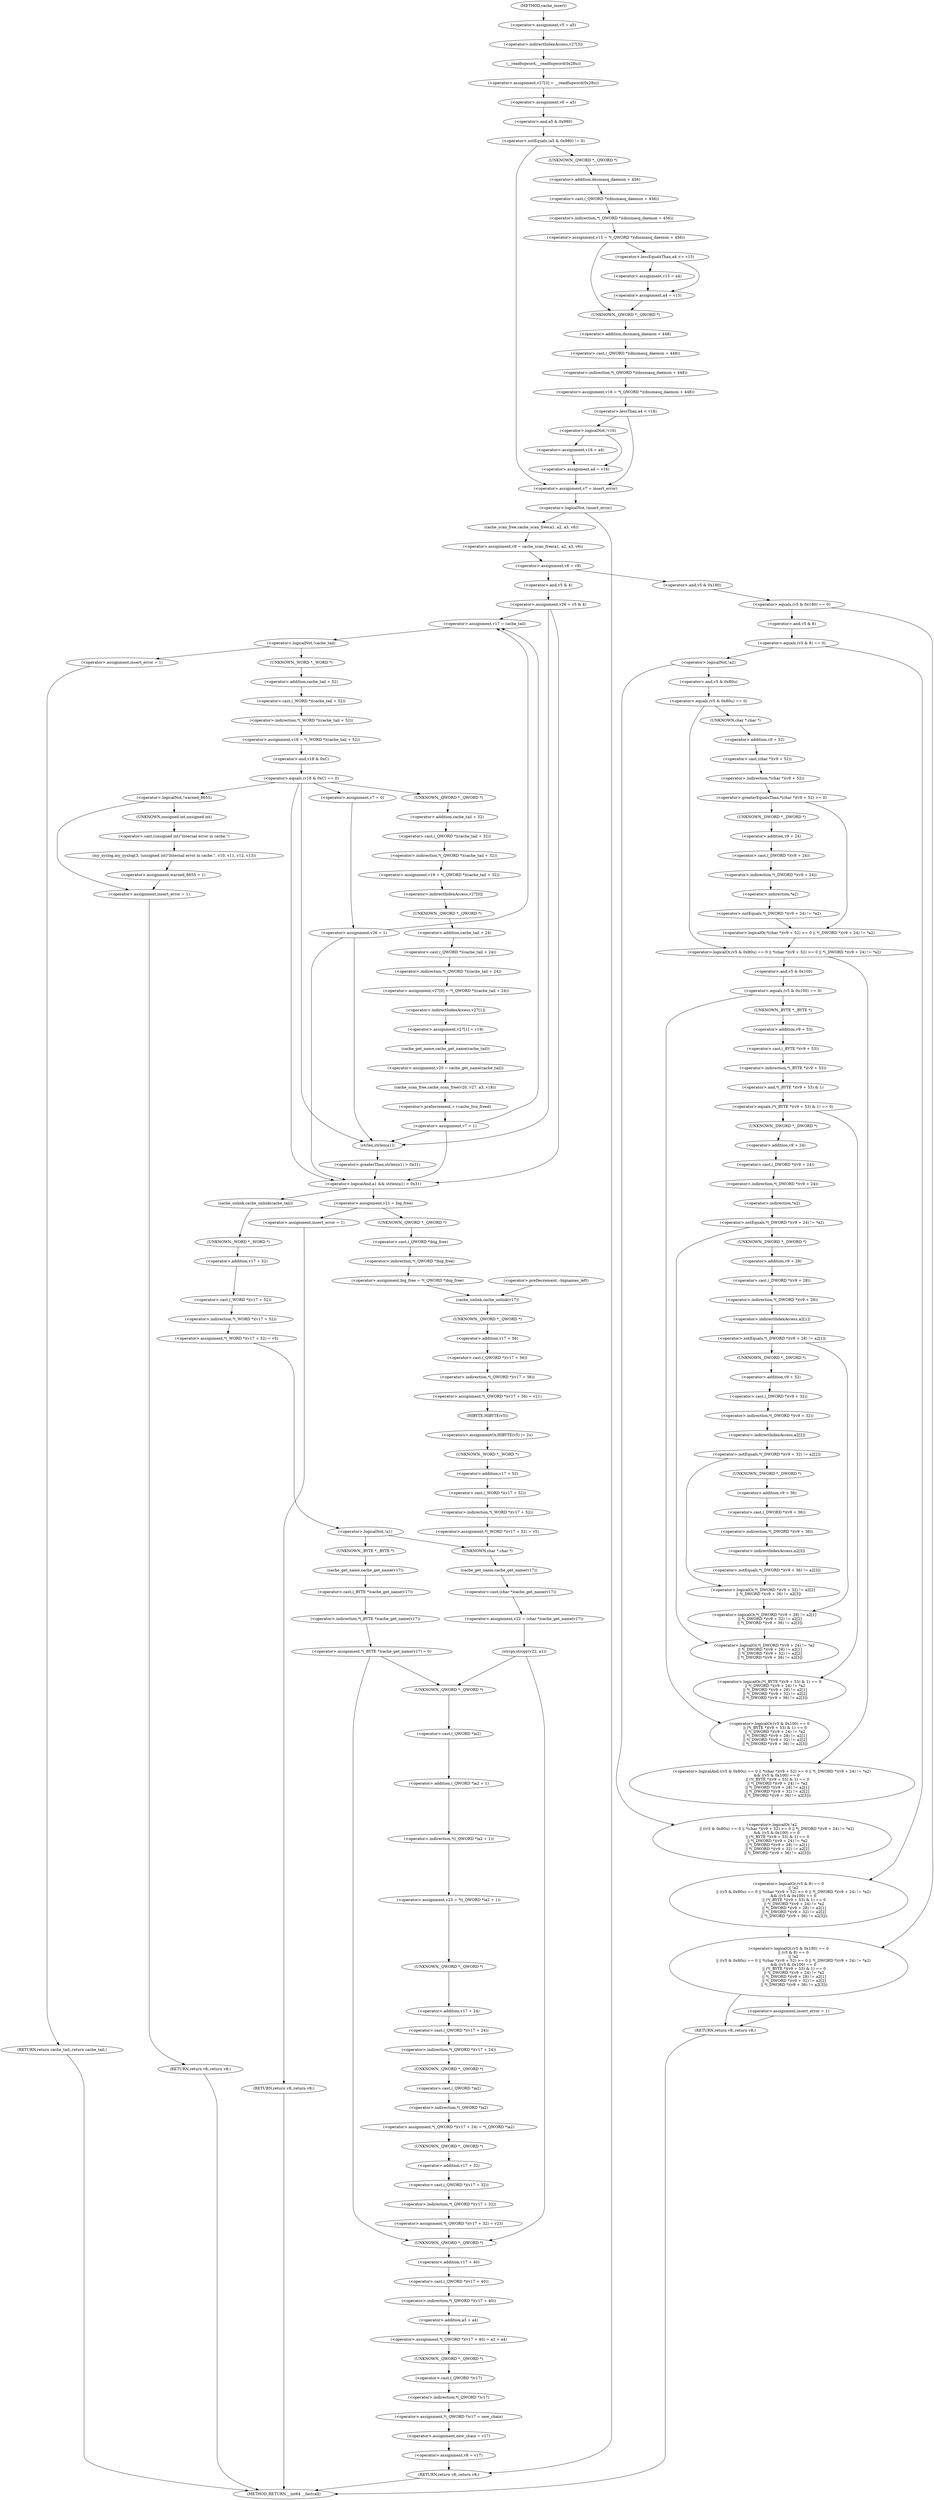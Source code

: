 digraph cache_insert {  
"1000148" [label = "(<operator>.assignment,v5 = a5)" ]
"1000151" [label = "(<operator>.assignment,v27[3] = __readfsqword(0x28u))" ]
"1000152" [label = "(<operator>.indirectIndexAccess,v27[3])" ]
"1000155" [label = "(__readfsqword,__readfsqword(0x28u))" ]
"1000157" [label = "(<operator>.assignment,v6 = a5)" ]
"1000161" [label = "(<operator>.notEquals,(a5 & 0x980) != 0)" ]
"1000162" [label = "(<operator>.and,a5 & 0x980)" ]
"1000167" [label = "(<operator>.assignment,v15 = *(_QWORD *)(dnsmasq_daemon + 456))" ]
"1000169" [label = "(<operator>.indirection,*(_QWORD *)(dnsmasq_daemon + 456))" ]
"1000170" [label = "(<operator>.cast,(_QWORD *)(dnsmasq_daemon + 456))" ]
"1000171" [label = "(UNKNOWN,_QWORD *,_QWORD *)" ]
"1000172" [label = "(<operator>.addition,dnsmasq_daemon + 456)" ]
"1000179" [label = "(<operator>.lessEqualsThan,a4 <= v15)" ]
"1000182" [label = "(<operator>.assignment,v15 = a4)" ]
"1000185" [label = "(<operator>.assignment,a4 = v15)" ]
"1000188" [label = "(<operator>.assignment,v16 = *(_QWORD *)(dnsmasq_daemon + 448))" ]
"1000190" [label = "(<operator>.indirection,*(_QWORD *)(dnsmasq_daemon + 448))" ]
"1000191" [label = "(<operator>.cast,(_QWORD *)(dnsmasq_daemon + 448))" ]
"1000192" [label = "(UNKNOWN,_QWORD *,_QWORD *)" ]
"1000193" [label = "(<operator>.addition,dnsmasq_daemon + 448)" ]
"1000197" [label = "(<operator>.lessThan,a4 < v16)" ]
"1000202" [label = "(<operator>.logicalNot,!v16)" ]
"1000204" [label = "(<operator>.assignment,v16 = a4)" ]
"1000207" [label = "(<operator>.assignment,a4 = v16)" ]
"1000210" [label = "(<operator>.assignment,v7 = insert_error)" ]
"1000215" [label = "(<operator>.logicalNot,!insert_error)" ]
"1000218" [label = "(<operator>.assignment,v9 = cache_scan_free(a1, a2, a3, v6))" ]
"1000220" [label = "(cache_scan_free,cache_scan_free(a1, a2, a3, v6))" ]
"1000225" [label = "(<operator>.assignment,v8 = v9)" ]
"1000232" [label = "(<operator>.logicalOr,(v5 & 0x180) == 0\n        || (v5 & 8) == 0\n        || !a2\n        || ((v5 & 0x80u) == 0 || *(char *)(v9 + 52) >= 0 || *(_DWORD *)(v9 + 24) != *a2)\n        && ((v5 & 0x100) == 0\n         || (*(_BYTE *)(v9 + 53) & 1) == 0\n         || *(_DWORD *)(v9 + 24) != *a2\n         || *(_DWORD *)(v9 + 28) != a2[1]\n         || *(_DWORD *)(v9 + 32) != a2[2]\n         || *(_DWORD *)(v9 + 36) != a2[3]))" ]
"1000233" [label = "(<operator>.equals,(v5 & 0x180) == 0)" ]
"1000234" [label = "(<operator>.and,v5 & 0x180)" ]
"1000238" [label = "(<operator>.logicalOr,(v5 & 8) == 0\n        || !a2\n        || ((v5 & 0x80u) == 0 || *(char *)(v9 + 52) >= 0 || *(_DWORD *)(v9 + 24) != *a2)\n        && ((v5 & 0x100) == 0\n         || (*(_BYTE *)(v9 + 53) & 1) == 0\n         || *(_DWORD *)(v9 + 24) != *a2\n         || *(_DWORD *)(v9 + 28) != a2[1]\n         || *(_DWORD *)(v9 + 32) != a2[2]\n         || *(_DWORD *)(v9 + 36) != a2[3]))" ]
"1000239" [label = "(<operator>.equals,(v5 & 8) == 0)" ]
"1000240" [label = "(<operator>.and,v5 & 8)" ]
"1000244" [label = "(<operator>.logicalOr,!a2\n        || ((v5 & 0x80u) == 0 || *(char *)(v9 + 52) >= 0 || *(_DWORD *)(v9 + 24) != *a2)\n        && ((v5 & 0x100) == 0\n         || (*(_BYTE *)(v9 + 53) & 1) == 0\n         || *(_DWORD *)(v9 + 24) != *a2\n         || *(_DWORD *)(v9 + 28) != a2[1]\n         || *(_DWORD *)(v9 + 32) != a2[2]\n         || *(_DWORD *)(v9 + 36) != a2[3]))" ]
"1000245" [label = "(<operator>.logicalNot,!a2)" ]
"1000247" [label = "(<operator>.logicalAnd,((v5 & 0x80u) == 0 || *(char *)(v9 + 52) >= 0 || *(_DWORD *)(v9 + 24) != *a2)\n        && ((v5 & 0x100) == 0\n         || (*(_BYTE *)(v9 + 53) & 1) == 0\n         || *(_DWORD *)(v9 + 24) != *a2\n         || *(_DWORD *)(v9 + 28) != a2[1]\n         || *(_DWORD *)(v9 + 32) != a2[2]\n         || *(_DWORD *)(v9 + 36) != a2[3]))" ]
"1000248" [label = "(<operator>.logicalOr,(v5 & 0x80u) == 0 || *(char *)(v9 + 52) >= 0 || *(_DWORD *)(v9 + 24) != *a2)" ]
"1000249" [label = "(<operator>.equals,(v5 & 0x80u) == 0)" ]
"1000250" [label = "(<operator>.and,v5 & 0x80u)" ]
"1000254" [label = "(<operator>.logicalOr,*(char *)(v9 + 52) >= 0 || *(_DWORD *)(v9 + 24) != *a2)" ]
"1000255" [label = "(<operator>.greaterEqualsThan,*(char *)(v9 + 52) >= 0)" ]
"1000256" [label = "(<operator>.indirection,*(char *)(v9 + 52))" ]
"1000257" [label = "(<operator>.cast,(char *)(v9 + 52))" ]
"1000258" [label = "(UNKNOWN,char *,char *)" ]
"1000259" [label = "(<operator>.addition,v9 + 52)" ]
"1000263" [label = "(<operator>.notEquals,*(_DWORD *)(v9 + 24) != *a2)" ]
"1000264" [label = "(<operator>.indirection,*(_DWORD *)(v9 + 24))" ]
"1000265" [label = "(<operator>.cast,(_DWORD *)(v9 + 24))" ]
"1000266" [label = "(UNKNOWN,_DWORD *,_DWORD *)" ]
"1000267" [label = "(<operator>.addition,v9 + 24)" ]
"1000270" [label = "(<operator>.indirection,*a2)" ]
"1000272" [label = "(<operator>.logicalOr,(v5 & 0x100) == 0\n         || (*(_BYTE *)(v9 + 53) & 1) == 0\n         || *(_DWORD *)(v9 + 24) != *a2\n         || *(_DWORD *)(v9 + 28) != a2[1]\n         || *(_DWORD *)(v9 + 32) != a2[2]\n         || *(_DWORD *)(v9 + 36) != a2[3])" ]
"1000273" [label = "(<operator>.equals,(v5 & 0x100) == 0)" ]
"1000274" [label = "(<operator>.and,v5 & 0x100)" ]
"1000278" [label = "(<operator>.logicalOr,(*(_BYTE *)(v9 + 53) & 1) == 0\n         || *(_DWORD *)(v9 + 24) != *a2\n         || *(_DWORD *)(v9 + 28) != a2[1]\n         || *(_DWORD *)(v9 + 32) != a2[2]\n         || *(_DWORD *)(v9 + 36) != a2[3])" ]
"1000279" [label = "(<operator>.equals,(*(_BYTE *)(v9 + 53) & 1) == 0)" ]
"1000280" [label = "(<operator>.and,*(_BYTE *)(v9 + 53) & 1)" ]
"1000281" [label = "(<operator>.indirection,*(_BYTE *)(v9 + 53))" ]
"1000282" [label = "(<operator>.cast,(_BYTE *)(v9 + 53))" ]
"1000283" [label = "(UNKNOWN,_BYTE *,_BYTE *)" ]
"1000284" [label = "(<operator>.addition,v9 + 53)" ]
"1000289" [label = "(<operator>.logicalOr,*(_DWORD *)(v9 + 24) != *a2\n         || *(_DWORD *)(v9 + 28) != a2[1]\n         || *(_DWORD *)(v9 + 32) != a2[2]\n         || *(_DWORD *)(v9 + 36) != a2[3])" ]
"1000290" [label = "(<operator>.notEquals,*(_DWORD *)(v9 + 24) != *a2)" ]
"1000291" [label = "(<operator>.indirection,*(_DWORD *)(v9 + 24))" ]
"1000292" [label = "(<operator>.cast,(_DWORD *)(v9 + 24))" ]
"1000293" [label = "(UNKNOWN,_DWORD *,_DWORD *)" ]
"1000294" [label = "(<operator>.addition,v9 + 24)" ]
"1000297" [label = "(<operator>.indirection,*a2)" ]
"1000299" [label = "(<operator>.logicalOr,*(_DWORD *)(v9 + 28) != a2[1]\n         || *(_DWORD *)(v9 + 32) != a2[2]\n         || *(_DWORD *)(v9 + 36) != a2[3])" ]
"1000300" [label = "(<operator>.notEquals,*(_DWORD *)(v9 + 28) != a2[1])" ]
"1000301" [label = "(<operator>.indirection,*(_DWORD *)(v9 + 28))" ]
"1000302" [label = "(<operator>.cast,(_DWORD *)(v9 + 28))" ]
"1000303" [label = "(UNKNOWN,_DWORD *,_DWORD *)" ]
"1000304" [label = "(<operator>.addition,v9 + 28)" ]
"1000307" [label = "(<operator>.indirectIndexAccess,a2[1])" ]
"1000310" [label = "(<operator>.logicalOr,*(_DWORD *)(v9 + 32) != a2[2]\n         || *(_DWORD *)(v9 + 36) != a2[3])" ]
"1000311" [label = "(<operator>.notEquals,*(_DWORD *)(v9 + 32) != a2[2])" ]
"1000312" [label = "(<operator>.indirection,*(_DWORD *)(v9 + 32))" ]
"1000313" [label = "(<operator>.cast,(_DWORD *)(v9 + 32))" ]
"1000314" [label = "(UNKNOWN,_DWORD *,_DWORD *)" ]
"1000315" [label = "(<operator>.addition,v9 + 32)" ]
"1000318" [label = "(<operator>.indirectIndexAccess,a2[2])" ]
"1000321" [label = "(<operator>.notEquals,*(_DWORD *)(v9 + 36) != a2[3])" ]
"1000322" [label = "(<operator>.indirection,*(_DWORD *)(v9 + 36))" ]
"1000323" [label = "(<operator>.cast,(_DWORD *)(v9 + 36))" ]
"1000324" [label = "(UNKNOWN,_DWORD *,_DWORD *)" ]
"1000325" [label = "(<operator>.addition,v9 + 36)" ]
"1000328" [label = "(<operator>.indirectIndexAccess,a2[3])" ]
"1000332" [label = "(<operator>.assignment,insert_error = 1)" ]
"1000336" [label = "(RETURN,return v8;,return v8;)" ]
"1000338" [label = "(<operator>.assignment,v26 = v5 & 4)" ]
"1000340" [label = "(<operator>.and,v5 & 4)" ]
"1000346" [label = "(<operator>.assignment,v17 = cache_tail)" ]
"1000350" [label = "(<operator>.logicalNot,!cache_tail)" ]
"1000353" [label = "(<operator>.assignment,insert_error = 1)" ]
"1000356" [label = "(RETURN,return cache_tail;,return cache_tail;)" ]
"1000358" [label = "(<operator>.assignment,v18 = *(_WORD *)(cache_tail + 52))" ]
"1000360" [label = "(<operator>.indirection,*(_WORD *)(cache_tail + 52))" ]
"1000361" [label = "(<operator>.cast,(_WORD *)(cache_tail + 52))" ]
"1000362" [label = "(UNKNOWN,_WORD *,_WORD *)" ]
"1000363" [label = "(<operator>.addition,cache_tail + 52)" ]
"1000367" [label = "(<operator>.equals,(v18 & 0xC) == 0)" ]
"1000368" [label = "(<operator>.and,v18 & 0xC)" ]
"1000377" [label = "(<operator>.logicalNot,!warned_8655)" ]
"1000380" [label = "(my_syslog,my_syslog(3, (unsigned int)\"Internal error in cache.\", v10, v11, v12, v13))" ]
"1000382" [label = "(<operator>.cast,(unsigned int)\"Internal error in cache.\")" ]
"1000383" [label = "(UNKNOWN,unsigned int,unsigned int)" ]
"1000389" [label = "(<operator>.assignment,warned_8655 = 1)" ]
"1000392" [label = "(<operator>.assignment,insert_error = 1)" ]
"1000395" [label = "(RETURN,return v8;,return v8;)" ]
"1000400" [label = "(<operator>.assignment,v19 = *(_QWORD *)(cache_tail + 32))" ]
"1000402" [label = "(<operator>.indirection,*(_QWORD *)(cache_tail + 32))" ]
"1000403" [label = "(<operator>.cast,(_QWORD *)(cache_tail + 32))" ]
"1000404" [label = "(UNKNOWN,_QWORD *,_QWORD *)" ]
"1000405" [label = "(<operator>.addition,cache_tail + 32)" ]
"1000408" [label = "(<operator>.assignment,v27[0] = *(_QWORD *)(cache_tail + 24))" ]
"1000409" [label = "(<operator>.indirectIndexAccess,v27[0])" ]
"1000412" [label = "(<operator>.indirection,*(_QWORD *)(cache_tail + 24))" ]
"1000413" [label = "(<operator>.cast,(_QWORD *)(cache_tail + 24))" ]
"1000414" [label = "(UNKNOWN,_QWORD *,_QWORD *)" ]
"1000415" [label = "(<operator>.addition,cache_tail + 24)" ]
"1000418" [label = "(<operator>.assignment,v27[1] = v19)" ]
"1000419" [label = "(<operator>.indirectIndexAccess,v27[1])" ]
"1000423" [label = "(<operator>.assignment,v20 = cache_get_name(cache_tail))" ]
"1000425" [label = "(cache_get_name,cache_get_name(cache_tail))" ]
"1000427" [label = "(cache_scan_free,cache_scan_free(v20, v27, a3, v18))" ]
"1000432" [label = "(<operator>.preIncrement,++cache_live_freed)" ]
"1000434" [label = "(<operator>.assignment,v7 = 1)" ]
"1000439" [label = "(<operator>.assignment,v7 = 0)" ]
"1000442" [label = "(<operator>.assignment,v26 = 1)" ]
"1000446" [label = "(<operator>.logicalAnd,a1 && strlen(a1) > 0x31)" ]
"1000448" [label = "(<operator>.greaterThan,strlen(a1) > 0x31)" ]
"1000449" [label = "(strlen,strlen(a1))" ]
"1000453" [label = "(<operator>.assignment,v21 = big_free)" ]
"1000459" [label = "(<operator>.assignment,big_free = *(_QWORD *)big_free)" ]
"1000461" [label = "(<operator>.indirection,*(_QWORD *)big_free)" ]
"1000462" [label = "(<operator>.cast,(_QWORD *)big_free)" ]
"1000463" [label = "(UNKNOWN,_QWORD *,_QWORD *)" ]
"1000468" [label = "(<operator>.assignment,insert_error = 1)" ]
"1000471" [label = "(RETURN,return v8;,return v8;)" ]
"1000475" [label = "(<operator>.preDecrement,--bignames_left)" ]
"1000477" [label = "(cache_unlink,cache_unlink(v17))" ]
"1000479" [label = "(<operator>.assignment,*(_QWORD *)(v17 + 56) = v21)" ]
"1000480" [label = "(<operator>.indirection,*(_QWORD *)(v17 + 56))" ]
"1000481" [label = "(<operator>.cast,(_QWORD *)(v17 + 56))" ]
"1000482" [label = "(UNKNOWN,_QWORD *,_QWORD *)" ]
"1000483" [label = "(<operator>.addition,v17 + 56)" ]
"1000487" [label = "(<operators>.assignmentOr,HIBYTE(v5) |= 2u)" ]
"1000488" [label = "(HIBYTE,HIBYTE(v5))" ]
"1000491" [label = "(<operator>.assignment,*(_WORD *)(v17 + 52) = v5)" ]
"1000492" [label = "(<operator>.indirection,*(_WORD *)(v17 + 52))" ]
"1000493" [label = "(<operator>.cast,(_WORD *)(v17 + 52))" ]
"1000494" [label = "(UNKNOWN,_WORD *,_WORD *)" ]
"1000495" [label = "(<operator>.addition,v17 + 52)" ]
"1000501" [label = "(cache_unlink,cache_unlink(cache_tail))" ]
"1000503" [label = "(<operator>.assignment,*(_WORD *)(v17 + 52) = v5)" ]
"1000504" [label = "(<operator>.indirection,*(_WORD *)(v17 + 52))" ]
"1000505" [label = "(<operator>.cast,(_WORD *)(v17 + 52))" ]
"1000506" [label = "(UNKNOWN,_WORD *,_WORD *)" ]
"1000507" [label = "(<operator>.addition,v17 + 52)" ]
"1000512" [label = "(<operator>.logicalNot,!a1)" ]
"1000515" [label = "(<operator>.assignment,*(_BYTE *)cache_get_name(v17) = 0)" ]
"1000516" [label = "(<operator>.indirection,*(_BYTE *)cache_get_name(v17))" ]
"1000517" [label = "(<operator>.cast,(_BYTE *)cache_get_name(v17))" ]
"1000518" [label = "(UNKNOWN,_BYTE *,_BYTE *)" ]
"1000519" [label = "(cache_get_name,cache_get_name(v17))" ]
"1000523" [label = "(<operator>.assignment,v22 = (char *)cache_get_name(v17))" ]
"1000525" [label = "(<operator>.cast,(char *)cache_get_name(v17))" ]
"1000526" [label = "(UNKNOWN,char *,char *)" ]
"1000527" [label = "(cache_get_name,cache_get_name(v17))" ]
"1000529" [label = "(strcpy,strcpy(v22, a1))" ]
"1000536" [label = "(<operator>.assignment,v23 = *((_QWORD *)a2 + 1))" ]
"1000538" [label = "(<operator>.indirection,*((_QWORD *)a2 + 1))" ]
"1000539" [label = "(<operator>.addition,(_QWORD *)a2 + 1)" ]
"1000540" [label = "(<operator>.cast,(_QWORD *)a2)" ]
"1000541" [label = "(UNKNOWN,_QWORD *,_QWORD *)" ]
"1000544" [label = "(<operator>.assignment,*(_QWORD *)(v17 + 24) = *(_QWORD *)a2)" ]
"1000545" [label = "(<operator>.indirection,*(_QWORD *)(v17 + 24))" ]
"1000546" [label = "(<operator>.cast,(_QWORD *)(v17 + 24))" ]
"1000547" [label = "(UNKNOWN,_QWORD *,_QWORD *)" ]
"1000548" [label = "(<operator>.addition,v17 + 24)" ]
"1000551" [label = "(<operator>.indirection,*(_QWORD *)a2)" ]
"1000552" [label = "(<operator>.cast,(_QWORD *)a2)" ]
"1000553" [label = "(UNKNOWN,_QWORD *,_QWORD *)" ]
"1000555" [label = "(<operator>.assignment,*(_QWORD *)(v17 + 32) = v23)" ]
"1000556" [label = "(<operator>.indirection,*(_QWORD *)(v17 + 32))" ]
"1000557" [label = "(<operator>.cast,(_QWORD *)(v17 + 32))" ]
"1000558" [label = "(UNKNOWN,_QWORD *,_QWORD *)" ]
"1000559" [label = "(<operator>.addition,v17 + 32)" ]
"1000563" [label = "(<operator>.assignment,*(_QWORD *)(v17 + 40) = a3 + a4)" ]
"1000564" [label = "(<operator>.indirection,*(_QWORD *)(v17 + 40))" ]
"1000565" [label = "(<operator>.cast,(_QWORD *)(v17 + 40))" ]
"1000566" [label = "(UNKNOWN,_QWORD *,_QWORD *)" ]
"1000567" [label = "(<operator>.addition,v17 + 40)" ]
"1000570" [label = "(<operator>.addition,a3 + a4)" ]
"1000573" [label = "(<operator>.assignment,*(_QWORD *)v17 = new_chain)" ]
"1000574" [label = "(<operator>.indirection,*(_QWORD *)v17)" ]
"1000575" [label = "(<operator>.cast,(_QWORD *)v17)" ]
"1000576" [label = "(UNKNOWN,_QWORD *,_QWORD *)" ]
"1000579" [label = "(<operator>.assignment,new_chain = v17)" ]
"1000582" [label = "(<operator>.assignment,v8 = v17)" ]
"1000585" [label = "(RETURN,return v8;,return v8;)" ]
"1000121" [label = "(METHOD,cache_insert)" ]
"1000587" [label = "(METHOD_RETURN,__int64 __fastcall)" ]
  "1000148" -> "1000152" 
  "1000151" -> "1000157" 
  "1000152" -> "1000155" 
  "1000155" -> "1000151" 
  "1000157" -> "1000162" 
  "1000161" -> "1000171" 
  "1000161" -> "1000210" 
  "1000162" -> "1000161" 
  "1000167" -> "1000179" 
  "1000167" -> "1000192" 
  "1000169" -> "1000167" 
  "1000170" -> "1000169" 
  "1000171" -> "1000172" 
  "1000172" -> "1000170" 
  "1000179" -> "1000182" 
  "1000179" -> "1000185" 
  "1000182" -> "1000185" 
  "1000185" -> "1000192" 
  "1000188" -> "1000197" 
  "1000190" -> "1000188" 
  "1000191" -> "1000190" 
  "1000192" -> "1000193" 
  "1000193" -> "1000191" 
  "1000197" -> "1000202" 
  "1000197" -> "1000210" 
  "1000202" -> "1000204" 
  "1000202" -> "1000207" 
  "1000204" -> "1000207" 
  "1000207" -> "1000210" 
  "1000210" -> "1000215" 
  "1000215" -> "1000220" 
  "1000215" -> "1000585" 
  "1000218" -> "1000225" 
  "1000220" -> "1000218" 
  "1000225" -> "1000234" 
  "1000225" -> "1000340" 
  "1000232" -> "1000332" 
  "1000232" -> "1000336" 
  "1000233" -> "1000232" 
  "1000233" -> "1000240" 
  "1000234" -> "1000233" 
  "1000238" -> "1000232" 
  "1000239" -> "1000238" 
  "1000239" -> "1000245" 
  "1000240" -> "1000239" 
  "1000244" -> "1000238" 
  "1000245" -> "1000244" 
  "1000245" -> "1000250" 
  "1000247" -> "1000244" 
  "1000248" -> "1000247" 
  "1000248" -> "1000274" 
  "1000249" -> "1000258" 
  "1000249" -> "1000248" 
  "1000250" -> "1000249" 
  "1000254" -> "1000248" 
  "1000255" -> "1000266" 
  "1000255" -> "1000254" 
  "1000256" -> "1000255" 
  "1000257" -> "1000256" 
  "1000258" -> "1000259" 
  "1000259" -> "1000257" 
  "1000263" -> "1000254" 
  "1000264" -> "1000270" 
  "1000265" -> "1000264" 
  "1000266" -> "1000267" 
  "1000267" -> "1000265" 
  "1000270" -> "1000263" 
  "1000272" -> "1000247" 
  "1000273" -> "1000283" 
  "1000273" -> "1000272" 
  "1000274" -> "1000273" 
  "1000278" -> "1000272" 
  "1000279" -> "1000293" 
  "1000279" -> "1000278" 
  "1000280" -> "1000279" 
  "1000281" -> "1000280" 
  "1000282" -> "1000281" 
  "1000283" -> "1000284" 
  "1000284" -> "1000282" 
  "1000289" -> "1000278" 
  "1000290" -> "1000303" 
  "1000290" -> "1000289" 
  "1000291" -> "1000297" 
  "1000292" -> "1000291" 
  "1000293" -> "1000294" 
  "1000294" -> "1000292" 
  "1000297" -> "1000290" 
  "1000299" -> "1000289" 
  "1000300" -> "1000314" 
  "1000300" -> "1000299" 
  "1000301" -> "1000307" 
  "1000302" -> "1000301" 
  "1000303" -> "1000304" 
  "1000304" -> "1000302" 
  "1000307" -> "1000300" 
  "1000310" -> "1000299" 
  "1000311" -> "1000324" 
  "1000311" -> "1000310" 
  "1000312" -> "1000318" 
  "1000313" -> "1000312" 
  "1000314" -> "1000315" 
  "1000315" -> "1000313" 
  "1000318" -> "1000311" 
  "1000321" -> "1000310" 
  "1000322" -> "1000328" 
  "1000323" -> "1000322" 
  "1000324" -> "1000325" 
  "1000325" -> "1000323" 
  "1000328" -> "1000321" 
  "1000332" -> "1000336" 
  "1000336" -> "1000587" 
  "1000338" -> "1000346" 
  "1000338" -> "1000446" 
  "1000338" -> "1000449" 
  "1000340" -> "1000338" 
  "1000346" -> "1000350" 
  "1000350" -> "1000353" 
  "1000350" -> "1000362" 
  "1000353" -> "1000356" 
  "1000356" -> "1000587" 
  "1000358" -> "1000368" 
  "1000360" -> "1000358" 
  "1000361" -> "1000360" 
  "1000362" -> "1000363" 
  "1000363" -> "1000361" 
  "1000367" -> "1000446" 
  "1000367" -> "1000449" 
  "1000367" -> "1000377" 
  "1000367" -> "1000404" 
  "1000367" -> "1000439" 
  "1000368" -> "1000367" 
  "1000377" -> "1000383" 
  "1000377" -> "1000392" 
  "1000380" -> "1000389" 
  "1000382" -> "1000380" 
  "1000383" -> "1000382" 
  "1000389" -> "1000392" 
  "1000392" -> "1000395" 
  "1000395" -> "1000587" 
  "1000400" -> "1000409" 
  "1000402" -> "1000400" 
  "1000403" -> "1000402" 
  "1000404" -> "1000405" 
  "1000405" -> "1000403" 
  "1000408" -> "1000419" 
  "1000409" -> "1000414" 
  "1000412" -> "1000408" 
  "1000413" -> "1000412" 
  "1000414" -> "1000415" 
  "1000415" -> "1000413" 
  "1000418" -> "1000425" 
  "1000419" -> "1000418" 
  "1000423" -> "1000427" 
  "1000425" -> "1000423" 
  "1000427" -> "1000432" 
  "1000432" -> "1000434" 
  "1000434" -> "1000346" 
  "1000434" -> "1000446" 
  "1000434" -> "1000449" 
  "1000439" -> "1000442" 
  "1000442" -> "1000346" 
  "1000442" -> "1000446" 
  "1000442" -> "1000449" 
  "1000446" -> "1000453" 
  "1000446" -> "1000501" 
  "1000448" -> "1000446" 
  "1000449" -> "1000448" 
  "1000453" -> "1000463" 
  "1000453" -> "1000468" 
  "1000459" -> "1000477" 
  "1000461" -> "1000459" 
  "1000462" -> "1000461" 
  "1000463" -> "1000462" 
  "1000468" -> "1000471" 
  "1000471" -> "1000587" 
  "1000475" -> "1000477" 
  "1000477" -> "1000482" 
  "1000479" -> "1000488" 
  "1000480" -> "1000479" 
  "1000481" -> "1000480" 
  "1000482" -> "1000483" 
  "1000483" -> "1000481" 
  "1000487" -> "1000494" 
  "1000488" -> "1000487" 
  "1000491" -> "1000526" 
  "1000492" -> "1000491" 
  "1000493" -> "1000492" 
  "1000494" -> "1000495" 
  "1000495" -> "1000493" 
  "1000501" -> "1000506" 
  "1000503" -> "1000512" 
  "1000504" -> "1000503" 
  "1000505" -> "1000504" 
  "1000506" -> "1000507" 
  "1000507" -> "1000505" 
  "1000512" -> "1000518" 
  "1000512" -> "1000526" 
  "1000515" -> "1000566" 
  "1000515" -> "1000541" 
  "1000516" -> "1000515" 
  "1000517" -> "1000516" 
  "1000518" -> "1000519" 
  "1000519" -> "1000517" 
  "1000523" -> "1000529" 
  "1000525" -> "1000523" 
  "1000526" -> "1000527" 
  "1000527" -> "1000525" 
  "1000529" -> "1000566" 
  "1000529" -> "1000541" 
  "1000536" -> "1000547" 
  "1000538" -> "1000536" 
  "1000539" -> "1000538" 
  "1000540" -> "1000539" 
  "1000541" -> "1000540" 
  "1000544" -> "1000558" 
  "1000545" -> "1000553" 
  "1000546" -> "1000545" 
  "1000547" -> "1000548" 
  "1000548" -> "1000546" 
  "1000551" -> "1000544" 
  "1000552" -> "1000551" 
  "1000553" -> "1000552" 
  "1000555" -> "1000566" 
  "1000556" -> "1000555" 
  "1000557" -> "1000556" 
  "1000558" -> "1000559" 
  "1000559" -> "1000557" 
  "1000563" -> "1000576" 
  "1000564" -> "1000570" 
  "1000565" -> "1000564" 
  "1000566" -> "1000567" 
  "1000567" -> "1000565" 
  "1000570" -> "1000563" 
  "1000573" -> "1000579" 
  "1000574" -> "1000573" 
  "1000575" -> "1000574" 
  "1000576" -> "1000575" 
  "1000579" -> "1000582" 
  "1000582" -> "1000585" 
  "1000585" -> "1000587" 
  "1000121" -> "1000148" 
}
